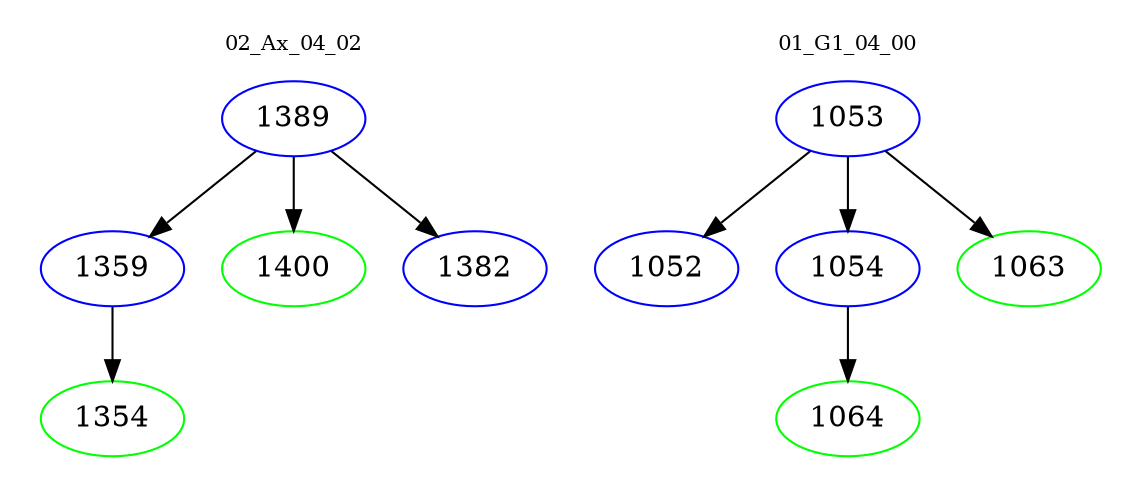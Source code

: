 digraph{
subgraph cluster_0 {
color = white
label = "02_Ax_04_02";
fontsize=10;
T0_1389 [label="1389", color="blue"]
T0_1389 -> T0_1359 [color="black"]
T0_1359 [label="1359", color="blue"]
T0_1359 -> T0_1354 [color="black"]
T0_1354 [label="1354", color="green"]
T0_1389 -> T0_1400 [color="black"]
T0_1400 [label="1400", color="green"]
T0_1389 -> T0_1382 [color="black"]
T0_1382 [label="1382", color="blue"]
}
subgraph cluster_1 {
color = white
label = "01_G1_04_00";
fontsize=10;
T1_1053 [label="1053", color="blue"]
T1_1053 -> T1_1052 [color="black"]
T1_1052 [label="1052", color="blue"]
T1_1053 -> T1_1054 [color="black"]
T1_1054 [label="1054", color="blue"]
T1_1054 -> T1_1064 [color="black"]
T1_1064 [label="1064", color="green"]
T1_1053 -> T1_1063 [color="black"]
T1_1063 [label="1063", color="green"]
}
}
